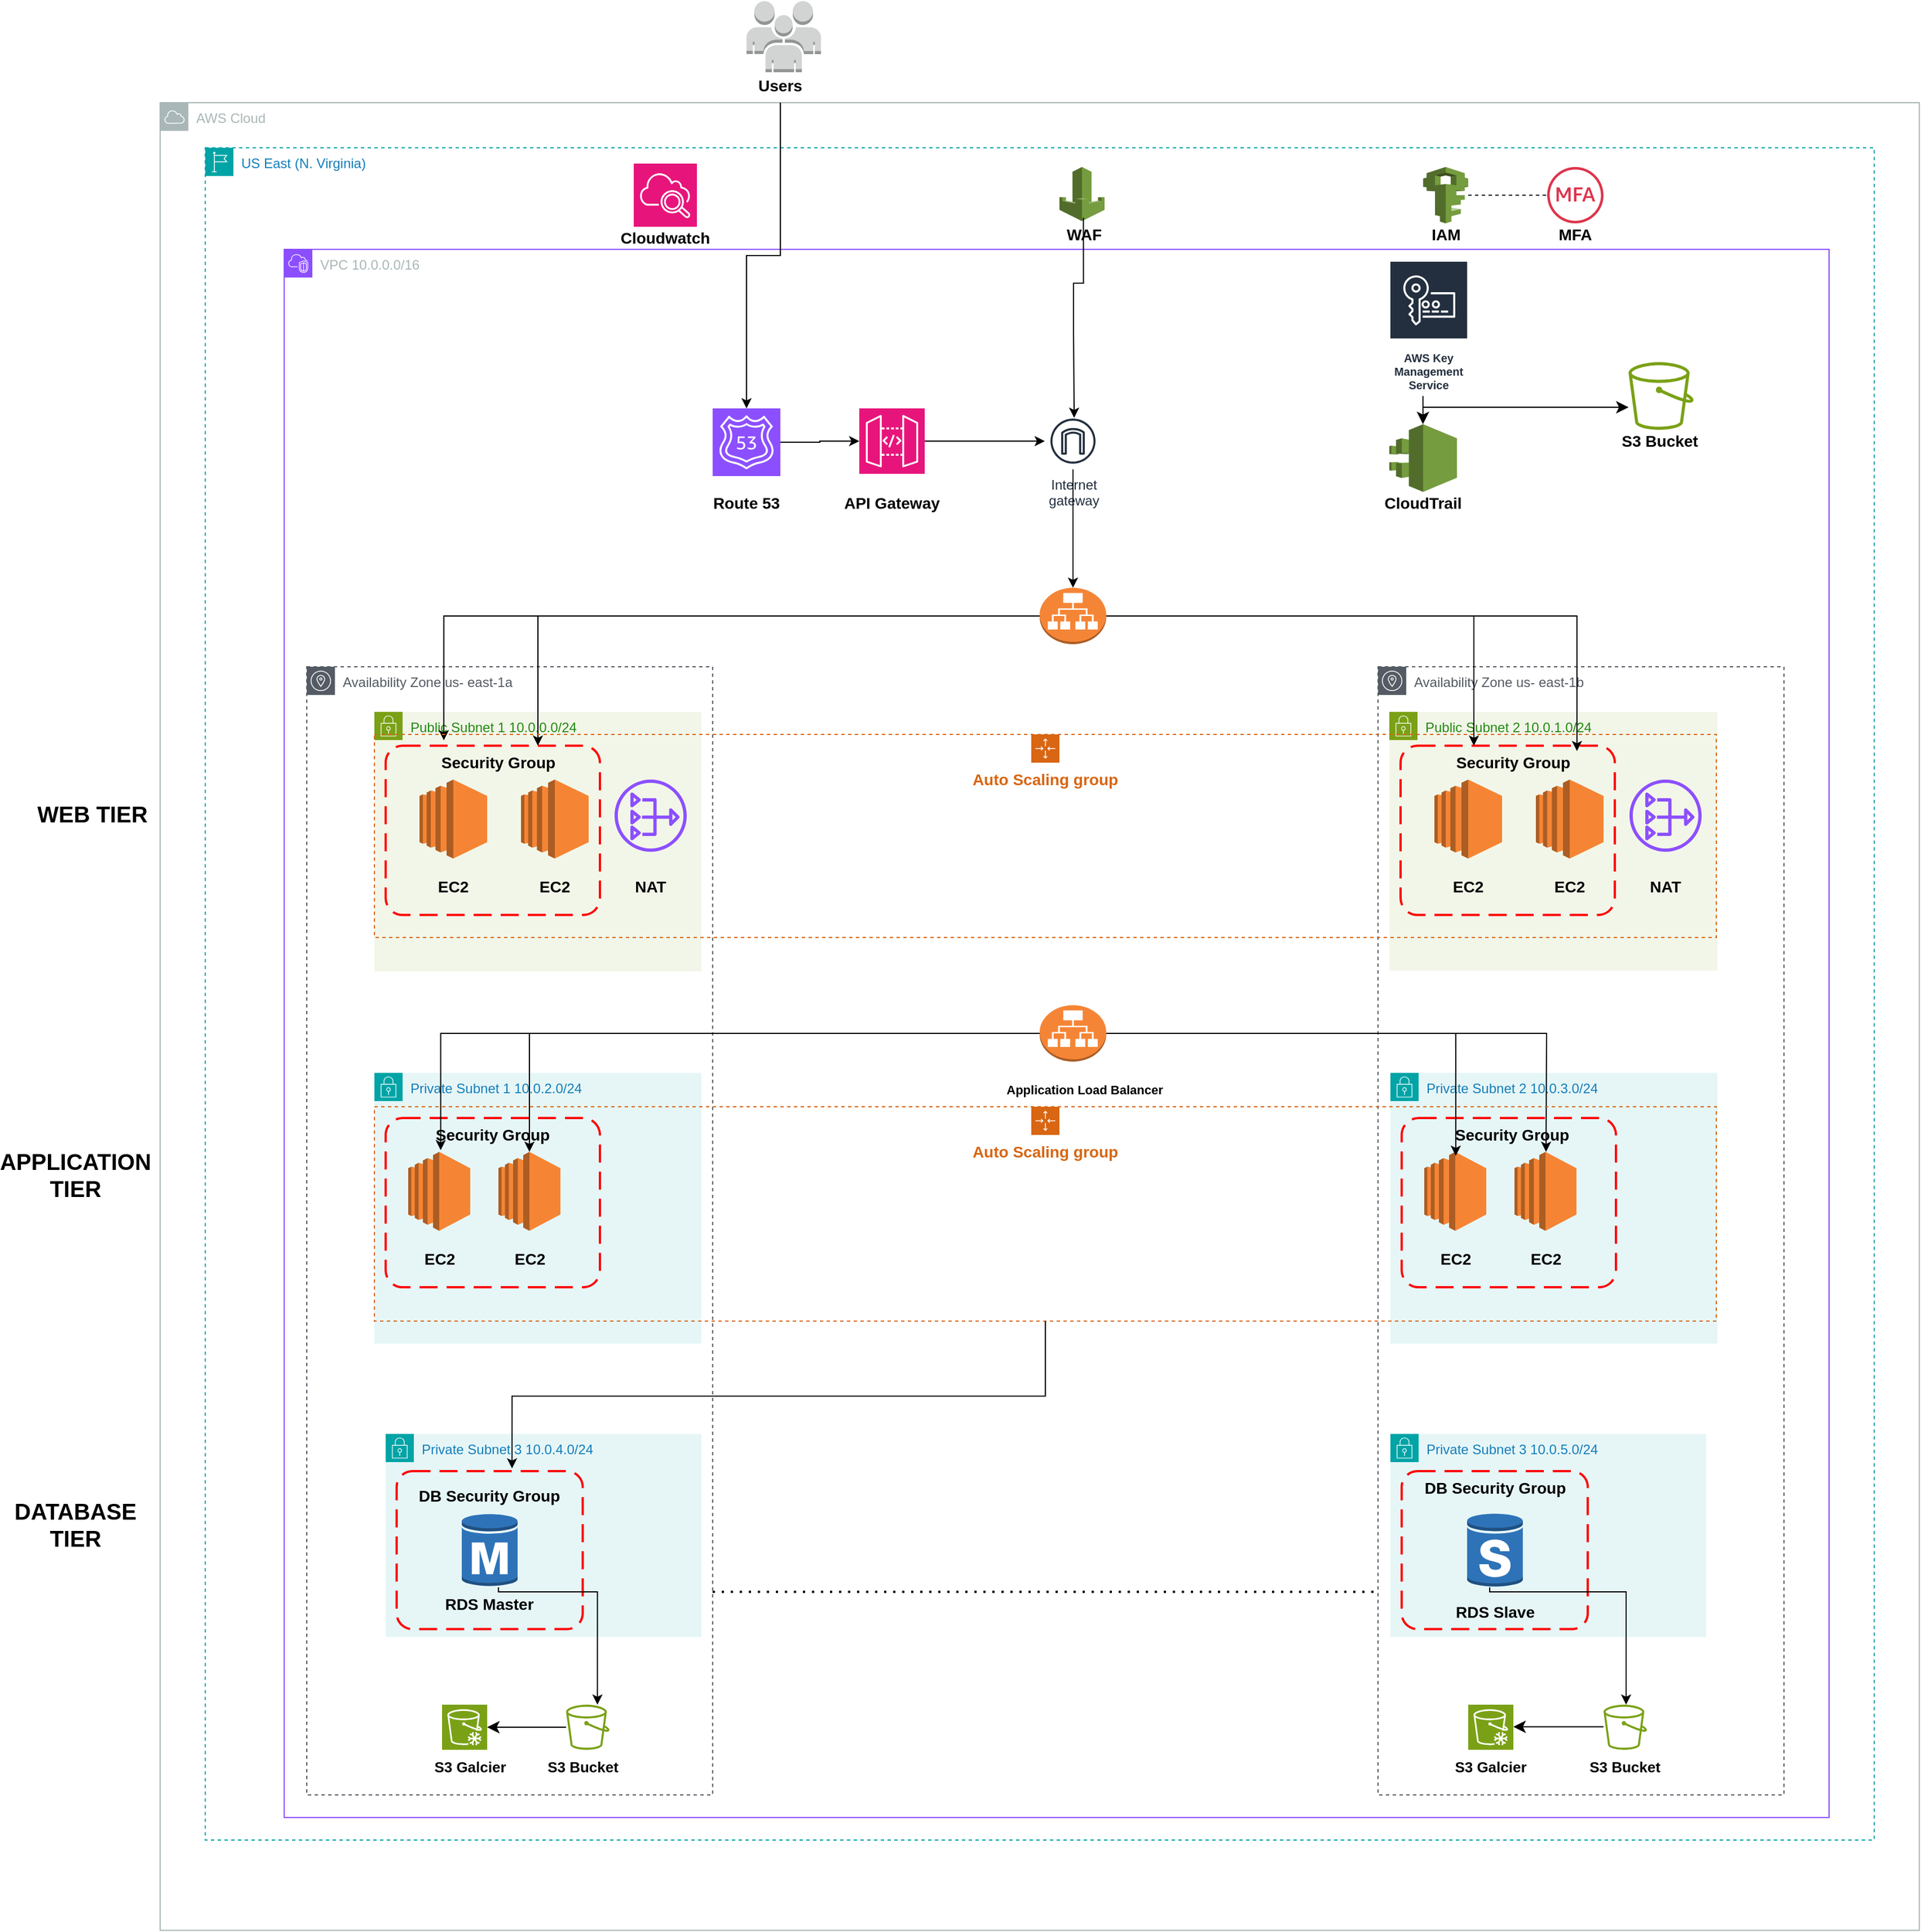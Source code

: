 <mxfile version="24.1.0" type="github">
  <diagram name="Page-1" id="HGANnnIFDv5b2bcPX-8I">
    <mxGraphModel dx="3430" dy="2406" grid="1" gridSize="10" guides="1" tooltips="1" connect="1" arrows="1" fold="1" page="1" pageScale="1" pageWidth="850" pageHeight="1100" math="0" shadow="0">
      <root>
        <mxCell id="0" />
        <mxCell id="1" parent="0" />
        <mxCell id="ieE3qM7nnkE8MddVRtgH-5" value="AWS Cloud" style="sketch=0;outlineConnect=0;gradientColor=none;html=1;whiteSpace=wrap;fontSize=12;fontStyle=0;shape=mxgraph.aws4.group;grIcon=mxgraph.aws4.group_aws_cloud;strokeColor=#AAB7B8;fillColor=none;verticalAlign=top;align=left;spacingLeft=30;fontColor=#AAB7B8;dashed=0;" parent="1" vertex="1">
          <mxGeometry x="-240" y="-500" width="1560" height="1620" as="geometry" />
        </mxCell>
        <mxCell id="ieE3qM7nnkE8MddVRtgH-6" value="US East (N. Virginia)" style="points=[[0,0],[0.25,0],[0.5,0],[0.75,0],[1,0],[1,0.25],[1,0.5],[1,0.75],[1,1],[0.75,1],[0.5,1],[0.25,1],[0,1],[0,0.75],[0,0.5],[0,0.25]];outlineConnect=0;gradientColor=none;html=1;whiteSpace=wrap;fontSize=12;fontStyle=0;container=1;pointerEvents=0;collapsible=0;recursiveResize=0;shape=mxgraph.aws4.group;grIcon=mxgraph.aws4.group_region;strokeColor=#00A4A6;fillColor=none;verticalAlign=top;align=left;spacingLeft=30;fontColor=#147EBA;dashed=1;" parent="1" vertex="1">
          <mxGeometry x="-200" y="-460" width="1480" height="1500" as="geometry" />
        </mxCell>
        <mxCell id="ieE3qM7nnkE8MddVRtgH-10" value="" style="sketch=0;outlineConnect=0;fontColor=#232F3E;gradientColor=none;fillColor=#DD344C;strokeColor=none;dashed=0;verticalLabelPosition=bottom;verticalAlign=top;align=center;html=1;fontSize=12;fontStyle=0;aspect=fixed;pointerEvents=1;shape=mxgraph.aws4.mfa_token;" parent="ieE3qM7nnkE8MddVRtgH-6" vertex="1">
          <mxGeometry x="1190" y="17" width="50" height="50" as="geometry" />
        </mxCell>
        <mxCell id="ieE3qM7nnkE8MddVRtgH-11" value="" style="outlineConnect=0;dashed=0;verticalLabelPosition=bottom;verticalAlign=top;align=center;html=1;shape=mxgraph.aws3.iam;fillColor=#759C3E;gradientColor=none;" parent="ieE3qM7nnkE8MddVRtgH-6" vertex="1">
          <mxGeometry x="1080" y="17" width="40" height="50" as="geometry" />
        </mxCell>
        <mxCell id="ieE3qM7nnkE8MddVRtgH-9" value="" style="sketch=0;points=[[0,0,0],[0.25,0,0],[0.5,0,0],[0.75,0,0],[1,0,0],[0,1,0],[0.25,1,0],[0.5,1,0],[0.75,1,0],[1,1,0],[0,0.25,0],[0,0.5,0],[0,0.75,0],[1,0.25,0],[1,0.5,0],[1,0.75,0]];points=[[0,0,0],[0.25,0,0],[0.5,0,0],[0.75,0,0],[1,0,0],[0,1,0],[0.25,1,0],[0.5,1,0],[0.75,1,0],[1,1,0],[0,0.25,0],[0,0.5,0],[0,0.75,0],[1,0.25,0],[1,0.5,0],[1,0.75,0]];outlineConnect=0;fontColor=#232F3E;fillColor=#E7157B;strokeColor=#ffffff;dashed=0;verticalLabelPosition=bottom;verticalAlign=top;align=center;html=1;fontSize=12;fontStyle=0;aspect=fixed;shape=mxgraph.aws4.resourceIcon;resIcon=mxgraph.aws4.cloudwatch_2;" parent="ieE3qM7nnkE8MddVRtgH-6" vertex="1">
          <mxGeometry x="380" y="14" width="56" height="56" as="geometry" />
        </mxCell>
        <mxCell id="ieE3qM7nnkE8MddVRtgH-13" value="" style="endArrow=none;dashed=1;html=1;rounded=0;" parent="ieE3qM7nnkE8MddVRtgH-6" source="ieE3qM7nnkE8MddVRtgH-11" target="ieE3qM7nnkE8MddVRtgH-10" edge="1">
          <mxGeometry width="50" height="50" relative="1" as="geometry">
            <mxPoint x="650" y="101" as="sourcePoint" />
            <mxPoint x="700" y="51" as="targetPoint" />
          </mxGeometry>
        </mxCell>
        <mxCell id="ieE3qM7nnkE8MddVRtgH-30" value="&lt;b&gt;&lt;font style=&quot;font-size: 14px;&quot;&gt;IAM&lt;/font&gt;&lt;/b&gt;" style="text;html=1;align=center;verticalAlign=middle;whiteSpace=wrap;rounded=0;" parent="ieE3qM7nnkE8MddVRtgH-6" vertex="1">
          <mxGeometry x="1082.5" y="67" width="35" height="20" as="geometry" />
        </mxCell>
        <mxCell id="ieE3qM7nnkE8MddVRtgH-31" value="&lt;b&gt;&lt;font style=&quot;font-size: 14px;&quot;&gt;MFA&lt;/font&gt;&lt;/b&gt;" style="text;html=1;align=center;verticalAlign=middle;whiteSpace=wrap;rounded=0;" parent="ieE3qM7nnkE8MddVRtgH-6" vertex="1">
          <mxGeometry x="1195" y="67" width="40" height="20" as="geometry" />
        </mxCell>
        <mxCell id="SlHLg6fkgBZu3yXusiMu-1" value="&lt;b&gt;&lt;font style=&quot;font-size: 14px;&quot;&gt;WAF&lt;/font&gt;&lt;/b&gt;" style="text;html=1;align=center;verticalAlign=middle;whiteSpace=wrap;rounded=0;" parent="ieE3qM7nnkE8MddVRtgH-6" vertex="1">
          <mxGeometry x="757.5" y="62" width="42.5" height="30" as="geometry" />
        </mxCell>
        <mxCell id="ieE3qM7nnkE8MddVRtgH-15" value="" style="outlineConnect=0;dashed=0;verticalLabelPosition=bottom;verticalAlign=top;align=center;html=1;shape=mxgraph.aws3.waf;fillColor=#759C3E;gradientColor=none;" parent="ieE3qM7nnkE8MddVRtgH-6" vertex="1">
          <mxGeometry x="757.5" y="17" width="40" height="48" as="geometry" />
        </mxCell>
        <mxCell id="ieE3qM7nnkE8MddVRtgH-135" value="&lt;b&gt;&lt;font style=&quot;font-size: 14px;&quot;&gt;Cloudwatch&lt;/font&gt;&lt;/b&gt;" style="text;html=1;align=center;verticalAlign=middle;whiteSpace=wrap;rounded=0;" parent="ieE3qM7nnkE8MddVRtgH-6" vertex="1">
          <mxGeometry x="358" y="65" width="100" height="30" as="geometry" />
        </mxCell>
        <mxCell id="ieE3qM7nnkE8MddVRtgH-7" value="VPC 10.0.0.0/16" style="points=[[0,0],[0.25,0],[0.5,0],[0.75,0],[1,0],[1,0.25],[1,0.5],[1,0.75],[1,1],[0.75,1],[0.5,1],[0.25,1],[0,1],[0,0.75],[0,0.5],[0,0.25]];outlineConnect=0;gradientColor=none;html=1;whiteSpace=wrap;fontSize=12;fontStyle=0;container=1;pointerEvents=0;collapsible=0;recursiveResize=0;shape=mxgraph.aws4.group;grIcon=mxgraph.aws4.group_vpc2;strokeColor=#8C4FFF;fillColor=none;verticalAlign=top;align=left;spacingLeft=30;fontColor=#AAB7B8;dashed=0;" parent="1" vertex="1">
          <mxGeometry x="-130" y="-370" width="1370" height="1390" as="geometry" />
        </mxCell>
        <mxCell id="ieE3qM7nnkE8MddVRtgH-14" value="" style="sketch=0;points=[[0,0,0],[0.25,0,0],[0.5,0,0],[0.75,0,0],[1,0,0],[0,1,0],[0.25,1,0],[0.5,1,0],[0.75,1,0],[1,1,0],[0,0.25,0],[0,0.5,0],[0,0.75,0],[1,0.25,0],[1,0.5,0],[1,0.75,0]];outlineConnect=0;fontColor=#232F3E;fillColor=#8C4FFF;strokeColor=#ffffff;dashed=0;verticalLabelPosition=bottom;verticalAlign=top;align=center;html=1;fontSize=12;fontStyle=0;aspect=fixed;shape=mxgraph.aws4.resourceIcon;resIcon=mxgraph.aws4.route_53;" parent="ieE3qM7nnkE8MddVRtgH-7" vertex="1">
          <mxGeometry x="380" y="141" width="60" height="60" as="geometry" />
        </mxCell>
        <mxCell id="SlHLg6fkgBZu3yXusiMu-15" style="edgeStyle=orthogonalEdgeStyle;rounded=0;orthogonalLoop=1;jettySize=auto;html=1;exitX=1;exitY=0.5;exitDx=0;exitDy=0;exitPerimeter=0;" parent="ieE3qM7nnkE8MddVRtgH-7" source="ieE3qM7nnkE8MddVRtgH-16" target="ieE3qM7nnkE8MddVRtgH-17" edge="1">
          <mxGeometry relative="1" as="geometry" />
        </mxCell>
        <mxCell id="ieE3qM7nnkE8MddVRtgH-16" value="" style="sketch=0;points=[[0,0,0],[0.25,0,0],[0.5,0,0],[0.75,0,0],[1,0,0],[0,1,0],[0.25,1,0],[0.5,1,0],[0.75,1,0],[1,1,0],[0,0.25,0],[0,0.5,0],[0,0.75,0],[1,0.25,0],[1,0.5,0],[1,0.75,0]];outlineConnect=0;fontColor=#232F3E;fillColor=#E7157B;strokeColor=#ffffff;dashed=0;verticalLabelPosition=bottom;verticalAlign=top;align=center;html=1;fontSize=12;fontStyle=0;aspect=fixed;shape=mxgraph.aws4.resourceIcon;resIcon=mxgraph.aws4.api_gateway;" parent="ieE3qM7nnkE8MddVRtgH-7" vertex="1">
          <mxGeometry x="510" y="141" width="58" height="58" as="geometry" />
        </mxCell>
        <mxCell id="ieE3qM7nnkE8MddVRtgH-19" value="" style="outlineConnect=0;dashed=0;verticalLabelPosition=bottom;verticalAlign=top;align=center;html=1;shape=mxgraph.aws3.cloudtrail;fillColor=#759C3E;gradientColor=none;" parent="ieE3qM7nnkE8MddVRtgH-7" vertex="1">
          <mxGeometry x="980" y="155" width="60" height="60" as="geometry" />
        </mxCell>
        <mxCell id="ieE3qM7nnkE8MddVRtgH-38" value="&lt;b&gt;&lt;font style=&quot;font-size: 14px;&quot;&gt;CloudTrail&lt;/font&gt;&lt;/b&gt;" style="text;html=1;align=center;verticalAlign=middle;whiteSpace=wrap;rounded=0;" parent="ieE3qM7nnkE8MddVRtgH-7" vertex="1">
          <mxGeometry x="975" y="215" width="70" height="20" as="geometry" />
        </mxCell>
        <mxCell id="ieE3qM7nnkE8MddVRtgH-39" value="&lt;b&gt;&lt;font style=&quot;font-size: 14px;&quot;&gt;S3 Bucket&lt;/font&gt;&lt;/b&gt;" style="text;html=1;align=center;verticalAlign=middle;whiteSpace=wrap;rounded=0;" parent="ieE3qM7nnkE8MddVRtgH-7" vertex="1">
          <mxGeometry x="1170" y="155" width="100" height="30" as="geometry" />
        </mxCell>
        <mxCell id="ieE3qM7nnkE8MddVRtgH-41" value="" style="outlineConnect=0;dashed=0;verticalLabelPosition=bottom;verticalAlign=top;align=center;html=1;shape=mxgraph.aws3.application_load_balancer;fillColor=#F58536;gradientColor=none;" parent="ieE3qM7nnkE8MddVRtgH-7" vertex="1">
          <mxGeometry x="670" y="670" width="59" height="50" as="geometry" />
        </mxCell>
        <mxCell id="ieE3qM7nnkE8MddVRtgH-42" value="Availability Zone us- east-1a" style="sketch=0;outlineConnect=0;gradientColor=none;html=1;whiteSpace=wrap;fontSize=12;fontStyle=0;shape=mxgraph.aws4.group;grIcon=mxgraph.aws4.group_availability_zone;strokeColor=#545B64;fillColor=none;verticalAlign=top;align=left;spacingLeft=30;fontColor=#545B64;dashed=1;" parent="ieE3qM7nnkE8MddVRtgH-7" vertex="1">
          <mxGeometry x="20" y="370" width="360" height="1000" as="geometry" />
        </mxCell>
        <mxCell id="ieE3qM7nnkE8MddVRtgH-45" value="Public Subnet 1 10.0.0.0/24" style="points=[[0,0],[0.25,0],[0.5,0],[0.75,0],[1,0],[1,0.25],[1,0.5],[1,0.75],[1,1],[0.75,1],[0.5,1],[0.25,1],[0,1],[0,0.75],[0,0.5],[0,0.25]];outlineConnect=0;gradientColor=none;html=1;whiteSpace=wrap;fontSize=12;fontStyle=0;container=1;pointerEvents=0;collapsible=0;recursiveResize=0;shape=mxgraph.aws4.group;grIcon=mxgraph.aws4.group_security_group;grStroke=0;strokeColor=#7AA116;fillColor=#F2F6E8;verticalAlign=top;align=left;spacingLeft=30;fontColor=#248814;dashed=0;" parent="ieE3qM7nnkE8MddVRtgH-7" vertex="1">
          <mxGeometry x="80" y="410" width="290" height="230" as="geometry" />
        </mxCell>
        <mxCell id="ieE3qM7nnkE8MddVRtgH-46" value="" style="outlineConnect=0;dashed=0;verticalLabelPosition=bottom;verticalAlign=top;align=center;html=1;shape=mxgraph.aws3.ec2;fillColor=#F58534;gradientColor=none;" parent="ieE3qM7nnkE8MddVRtgH-45" vertex="1">
          <mxGeometry x="40" y="60" width="60" height="70" as="geometry" />
        </mxCell>
        <mxCell id="ieE3qM7nnkE8MddVRtgH-61" value="" style="outlineConnect=0;dashed=0;verticalLabelPosition=bottom;verticalAlign=top;align=center;html=1;shape=mxgraph.aws3.ec2;fillColor=#F58534;gradientColor=none;" parent="ieE3qM7nnkE8MddVRtgH-45" vertex="1">
          <mxGeometry x="130" y="60" width="60" height="70" as="geometry" />
        </mxCell>
        <mxCell id="ieE3qM7nnkE8MddVRtgH-63" value="" style="rounded=1;arcSize=10;dashed=1;strokeColor=#ff0000;fillColor=none;gradientColor=none;dashPattern=8 4;strokeWidth=2;" parent="ieE3qM7nnkE8MddVRtgH-45" vertex="1">
          <mxGeometry x="10" y="30" width="190" height="150" as="geometry" />
        </mxCell>
        <mxCell id="ieE3qM7nnkE8MddVRtgH-64" value="&lt;b&gt;&lt;font style=&quot;font-size: 14px;&quot;&gt;EC2&lt;/font&gt;&lt;/b&gt;" style="text;html=1;align=center;verticalAlign=middle;whiteSpace=wrap;rounded=0;" parent="ieE3qM7nnkE8MddVRtgH-45" vertex="1">
          <mxGeometry x="50" y="140" width="40" height="30" as="geometry" />
        </mxCell>
        <mxCell id="ieE3qM7nnkE8MddVRtgH-66" value="&lt;b&gt;&lt;font style=&quot;font-size: 14px;&quot;&gt;EC2&lt;/font&gt;&lt;/b&gt;" style="text;html=1;align=center;verticalAlign=middle;whiteSpace=wrap;rounded=0;" parent="ieE3qM7nnkE8MddVRtgH-45" vertex="1">
          <mxGeometry x="135" y="140" width="50" height="30" as="geometry" />
        </mxCell>
        <mxCell id="ieE3qM7nnkE8MddVRtgH-67" value="&lt;b&gt;&lt;font style=&quot;font-size: 14px;&quot;&gt;Security Group&lt;/font&gt;&lt;/b&gt;" style="text;html=1;align=center;verticalAlign=middle;whiteSpace=wrap;rounded=0;" parent="ieE3qM7nnkE8MddVRtgH-45" vertex="1">
          <mxGeometry x="40" y="30" width="140" height="30" as="geometry" />
        </mxCell>
        <mxCell id="ieE3qM7nnkE8MddVRtgH-69" value="" style="sketch=0;outlineConnect=0;fontColor=#232F3E;gradientColor=none;fillColor=#8C4FFF;strokeColor=none;dashed=0;verticalLabelPosition=bottom;verticalAlign=top;align=center;html=1;fontSize=12;fontStyle=0;aspect=fixed;pointerEvents=1;shape=mxgraph.aws4.nat_gateway;" parent="ieE3qM7nnkE8MddVRtgH-45" vertex="1">
          <mxGeometry x="213" y="60" width="64" height="64" as="geometry" />
        </mxCell>
        <mxCell id="ieE3qM7nnkE8MddVRtgH-70" value="&lt;b&gt;&lt;font style=&quot;font-size: 14px;&quot;&gt;NAT&lt;/font&gt;&lt;/b&gt;" style="text;html=1;align=center;verticalAlign=middle;whiteSpace=wrap;rounded=0;" parent="ieE3qM7nnkE8MddVRtgH-45" vertex="1">
          <mxGeometry x="220" y="140" width="50" height="30" as="geometry" />
        </mxCell>
        <mxCell id="ieE3qM7nnkE8MddVRtgH-72" value="Availability Zone us- east-1b" style="sketch=0;outlineConnect=0;gradientColor=none;html=1;whiteSpace=wrap;fontSize=12;fontStyle=0;shape=mxgraph.aws4.group;grIcon=mxgraph.aws4.group_availability_zone;strokeColor=#545B64;fillColor=none;verticalAlign=top;align=left;spacingLeft=30;fontColor=#545B64;dashed=1;" parent="ieE3qM7nnkE8MddVRtgH-7" vertex="1">
          <mxGeometry x="970" y="370" width="360" height="1000" as="geometry" />
        </mxCell>
        <mxCell id="ieE3qM7nnkE8MddVRtgH-73" value="Public Subnet 2 10.0.1.0/24" style="points=[[0,0],[0.25,0],[0.5,0],[0.75,0],[1,0],[1,0.25],[1,0.5],[1,0.75],[1,1],[0.75,1],[0.5,1],[0.25,1],[0,1],[0,0.75],[0,0.5],[0,0.25]];outlineConnect=0;gradientColor=none;html=1;whiteSpace=wrap;fontSize=12;fontStyle=0;container=1;pointerEvents=0;collapsible=0;recursiveResize=0;shape=mxgraph.aws4.group;grIcon=mxgraph.aws4.group_security_group;grStroke=0;strokeColor=#7AA116;fillColor=#F2F6E8;verticalAlign=top;align=left;spacingLeft=30;fontColor=#248814;dashed=0;" parent="ieE3qM7nnkE8MddVRtgH-7" vertex="1">
          <mxGeometry x="980" y="410" width="291" height="229.5" as="geometry" />
        </mxCell>
        <mxCell id="ieE3qM7nnkE8MddVRtgH-74" value="" style="outlineConnect=0;dashed=0;verticalLabelPosition=bottom;verticalAlign=top;align=center;html=1;shape=mxgraph.aws3.ec2;fillColor=#F58534;gradientColor=none;" parent="ieE3qM7nnkE8MddVRtgH-73" vertex="1">
          <mxGeometry x="40" y="60" width="60" height="70" as="geometry" />
        </mxCell>
        <mxCell id="ieE3qM7nnkE8MddVRtgH-75" value="" style="outlineConnect=0;dashed=0;verticalLabelPosition=bottom;verticalAlign=top;align=center;html=1;shape=mxgraph.aws3.ec2;fillColor=#F58534;gradientColor=none;" parent="ieE3qM7nnkE8MddVRtgH-73" vertex="1">
          <mxGeometry x="130" y="60" width="60" height="70" as="geometry" />
        </mxCell>
        <mxCell id="ieE3qM7nnkE8MddVRtgH-76" value="" style="rounded=1;arcSize=10;dashed=1;strokeColor=#ff0000;fillColor=none;gradientColor=none;dashPattern=8 4;strokeWidth=2;" parent="ieE3qM7nnkE8MddVRtgH-73" vertex="1">
          <mxGeometry x="10" y="30" width="190" height="150" as="geometry" />
        </mxCell>
        <mxCell id="ieE3qM7nnkE8MddVRtgH-77" value="&lt;b&gt;&lt;font style=&quot;font-size: 14px;&quot;&gt;EC2&lt;/font&gt;&lt;/b&gt;" style="text;html=1;align=center;verticalAlign=middle;whiteSpace=wrap;rounded=0;" parent="ieE3qM7nnkE8MddVRtgH-73" vertex="1">
          <mxGeometry x="50" y="140" width="40" height="30" as="geometry" />
        </mxCell>
        <mxCell id="ieE3qM7nnkE8MddVRtgH-78" value="&lt;b&gt;&lt;font style=&quot;font-size: 14px;&quot;&gt;EC2&lt;/font&gt;&lt;/b&gt;" style="text;html=1;align=center;verticalAlign=middle;whiteSpace=wrap;rounded=0;" parent="ieE3qM7nnkE8MddVRtgH-73" vertex="1">
          <mxGeometry x="135" y="140" width="50" height="30" as="geometry" />
        </mxCell>
        <mxCell id="ieE3qM7nnkE8MddVRtgH-80" value="" style="sketch=0;outlineConnect=0;fontColor=#232F3E;gradientColor=none;fillColor=#8C4FFF;strokeColor=none;dashed=0;verticalLabelPosition=bottom;verticalAlign=top;align=center;html=1;fontSize=12;fontStyle=0;aspect=fixed;pointerEvents=1;shape=mxgraph.aws4.nat_gateway;" parent="ieE3qM7nnkE8MddVRtgH-73" vertex="1">
          <mxGeometry x="213" y="60" width="64" height="64" as="geometry" />
        </mxCell>
        <mxCell id="ieE3qM7nnkE8MddVRtgH-81" value="&lt;b&gt;&lt;font style=&quot;font-size: 14px;&quot;&gt;NAT&lt;/font&gt;&lt;/b&gt;" style="text;html=1;align=center;verticalAlign=middle;whiteSpace=wrap;rounded=0;" parent="ieE3qM7nnkE8MddVRtgH-73" vertex="1">
          <mxGeometry x="220" y="140" width="50" height="30" as="geometry" />
        </mxCell>
        <mxCell id="ieE3qM7nnkE8MddVRtgH-86" value="Private Subnet 1 10.0.2.0/24" style="points=[[0,0],[0.25,0],[0.5,0],[0.75,0],[1,0],[1,0.25],[1,0.5],[1,0.75],[1,1],[0.75,1],[0.5,1],[0.25,1],[0,1],[0,0.75],[0,0.5],[0,0.25]];outlineConnect=0;gradientColor=none;html=1;whiteSpace=wrap;fontSize=12;fontStyle=0;container=1;pointerEvents=0;collapsible=0;recursiveResize=0;shape=mxgraph.aws4.group;grIcon=mxgraph.aws4.group_security_group;grStroke=0;strokeColor=#00A4A6;fillColor=#E6F6F7;verticalAlign=top;align=left;spacingLeft=30;fontColor=#147EBA;dashed=0;" parent="ieE3qM7nnkE8MddVRtgH-7" vertex="1">
          <mxGeometry x="80" y="730" width="290" height="240" as="geometry" />
        </mxCell>
        <mxCell id="ieE3qM7nnkE8MddVRtgH-88" value="" style="rounded=1;arcSize=10;dashed=1;strokeColor=#ff0000;fillColor=none;gradientColor=none;dashPattern=8 4;strokeWidth=2;" parent="ieE3qM7nnkE8MddVRtgH-86" vertex="1">
          <mxGeometry x="10" y="40" width="190" height="150" as="geometry" />
        </mxCell>
        <mxCell id="ieE3qM7nnkE8MddVRtgH-89" value="" style="outlineConnect=0;dashed=0;verticalLabelPosition=bottom;verticalAlign=top;align=center;html=1;shape=mxgraph.aws3.ec2;fillColor=#F58534;gradientColor=none;" parent="ieE3qM7nnkE8MddVRtgH-86" vertex="1">
          <mxGeometry x="30" y="70" width="55" height="70" as="geometry" />
        </mxCell>
        <mxCell id="ieE3qM7nnkE8MddVRtgH-90" value="" style="outlineConnect=0;dashed=0;verticalLabelPosition=bottom;verticalAlign=top;align=center;html=1;shape=mxgraph.aws3.ec2;fillColor=#F58534;gradientColor=none;" parent="ieE3qM7nnkE8MddVRtgH-86" vertex="1">
          <mxGeometry x="110" y="70" width="55" height="70" as="geometry" />
        </mxCell>
        <mxCell id="ieE3qM7nnkE8MddVRtgH-91" value="&lt;b&gt;&lt;font style=&quot;font-size: 14px;&quot;&gt;EC2&lt;/font&gt;&lt;/b&gt;" style="text;html=1;align=center;verticalAlign=middle;whiteSpace=wrap;rounded=0;" parent="ieE3qM7nnkE8MddVRtgH-86" vertex="1">
          <mxGeometry x="37.5" y="150" width="40" height="30" as="geometry" />
        </mxCell>
        <mxCell id="ieE3qM7nnkE8MddVRtgH-92" value="&lt;b&gt;&lt;font style=&quot;font-size: 14px;&quot;&gt;EC2&lt;/font&gt;&lt;/b&gt;" style="text;html=1;align=center;verticalAlign=middle;whiteSpace=wrap;rounded=0;" parent="ieE3qM7nnkE8MddVRtgH-86" vertex="1">
          <mxGeometry x="117.5" y="150" width="40" height="30" as="geometry" />
        </mxCell>
        <mxCell id="ieE3qM7nnkE8MddVRtgH-93" value="Private Subnet 2 10.0.3.0/24" style="points=[[0,0],[0.25,0],[0.5,0],[0.75,0],[1,0],[1,0.25],[1,0.5],[1,0.75],[1,1],[0.75,1],[0.5,1],[0.25,1],[0,1],[0,0.75],[0,0.5],[0,0.25]];outlineConnect=0;gradientColor=none;html=1;whiteSpace=wrap;fontSize=12;fontStyle=0;container=1;pointerEvents=0;collapsible=0;recursiveResize=0;shape=mxgraph.aws4.group;grIcon=mxgraph.aws4.group_security_group;grStroke=0;strokeColor=#00A4A6;fillColor=#E6F6F7;verticalAlign=top;align=left;spacingLeft=30;fontColor=#147EBA;dashed=0;" parent="ieE3qM7nnkE8MddVRtgH-7" vertex="1">
          <mxGeometry x="981" y="730" width="290" height="240" as="geometry" />
        </mxCell>
        <mxCell id="ieE3qM7nnkE8MddVRtgH-94" value="" style="rounded=1;arcSize=10;dashed=1;strokeColor=#ff0000;fillColor=none;gradientColor=none;dashPattern=8 4;strokeWidth=2;" parent="ieE3qM7nnkE8MddVRtgH-93" vertex="1">
          <mxGeometry x="10" y="40" width="190" height="150" as="geometry" />
        </mxCell>
        <mxCell id="ieE3qM7nnkE8MddVRtgH-95" value="" style="outlineConnect=0;dashed=0;verticalLabelPosition=bottom;verticalAlign=top;align=center;html=1;shape=mxgraph.aws3.ec2;fillColor=#F58534;gradientColor=none;" parent="ieE3qM7nnkE8MddVRtgH-93" vertex="1">
          <mxGeometry x="30" y="70" width="55" height="70" as="geometry" />
        </mxCell>
        <mxCell id="ieE3qM7nnkE8MddVRtgH-96" value="" style="outlineConnect=0;dashed=0;verticalLabelPosition=bottom;verticalAlign=top;align=center;html=1;shape=mxgraph.aws3.ec2;fillColor=#F58534;gradientColor=none;" parent="ieE3qM7nnkE8MddVRtgH-93" vertex="1">
          <mxGeometry x="110" y="70" width="55" height="70" as="geometry" />
        </mxCell>
        <mxCell id="ieE3qM7nnkE8MddVRtgH-97" value="&lt;b&gt;&lt;font style=&quot;font-size: 14px;&quot;&gt;EC2&lt;/font&gt;&lt;/b&gt;" style="text;html=1;align=center;verticalAlign=middle;whiteSpace=wrap;rounded=0;" parent="ieE3qM7nnkE8MddVRtgH-93" vertex="1">
          <mxGeometry x="37.5" y="150" width="40" height="30" as="geometry" />
        </mxCell>
        <mxCell id="ieE3qM7nnkE8MddVRtgH-98" value="&lt;b&gt;&lt;font style=&quot;font-size: 14px;&quot;&gt;EC2&lt;/font&gt;&lt;/b&gt;" style="text;html=1;align=center;verticalAlign=middle;whiteSpace=wrap;rounded=0;" parent="ieE3qM7nnkE8MddVRtgH-93" vertex="1">
          <mxGeometry x="117.5" y="150" width="40" height="30" as="geometry" />
        </mxCell>
        <mxCell id="ieE3qM7nnkE8MddVRtgH-107" value="&lt;b&gt;&lt;font style=&quot;font-size: 14px;&quot;&gt;Security Group&lt;/font&gt;&lt;/b&gt;" style="text;html=1;align=center;verticalAlign=middle;whiteSpace=wrap;rounded=0;" parent="ieE3qM7nnkE8MddVRtgH-93" vertex="1">
          <mxGeometry x="37.5" y="40" width="140" height="30" as="geometry" />
        </mxCell>
        <mxCell id="ieE3qM7nnkE8MddVRtgH-100" value="Private Subnet 3 10.0.4.0/24" style="points=[[0,0],[0.25,0],[0.5,0],[0.75,0],[1,0],[1,0.25],[1,0.5],[1,0.75],[1,1],[0.75,1],[0.5,1],[0.25,1],[0,1],[0,0.75],[0,0.5],[0,0.25]];outlineConnect=0;gradientColor=none;html=1;whiteSpace=wrap;fontSize=12;fontStyle=0;container=1;pointerEvents=0;collapsible=0;recursiveResize=0;shape=mxgraph.aws4.group;grIcon=mxgraph.aws4.group_security_group;grStroke=0;strokeColor=#00A4A6;fillColor=#E6F6F7;verticalAlign=top;align=left;spacingLeft=30;fontColor=#147EBA;dashed=0;" parent="ieE3qM7nnkE8MddVRtgH-7" vertex="1">
          <mxGeometry x="90" y="1050" width="280" height="180" as="geometry" />
        </mxCell>
        <mxCell id="ieE3qM7nnkE8MddVRtgH-104" value="" style="outlineConnect=0;dashed=0;verticalLabelPosition=bottom;verticalAlign=top;align=center;html=1;shape=mxgraph.aws3.rds_db_instance;fillColor=#2E73B8;gradientColor=none;" parent="ieE3qM7nnkE8MddVRtgH-100" vertex="1">
          <mxGeometry x="67.5" y="70" width="49.5" height="66" as="geometry" />
        </mxCell>
        <mxCell id="ieE3qM7nnkE8MddVRtgH-108" value="" style="rounded=1;arcSize=10;dashed=1;strokeColor=#ff0000;fillColor=none;gradientColor=none;dashPattern=8 4;strokeWidth=2;" parent="ieE3qM7nnkE8MddVRtgH-100" vertex="1">
          <mxGeometry x="9.75" y="33" width="165" height="140" as="geometry" />
        </mxCell>
        <mxCell id="ieE3qM7nnkE8MddVRtgH-111" value="&lt;b&gt;&lt;font style=&quot;font-size: 14px;&quot;&gt;DB Security Group&lt;/font&gt;&lt;/b&gt;" style="text;html=1;align=center;verticalAlign=middle;whiteSpace=wrap;rounded=0;" parent="ieE3qM7nnkE8MddVRtgH-100" vertex="1">
          <mxGeometry x="22.25" y="40" width="140" height="30" as="geometry" />
        </mxCell>
        <mxCell id="ieE3qM7nnkE8MddVRtgH-113" value="&lt;b&gt;&lt;font style=&quot;font-size: 14px;&quot;&gt;RDS Master&lt;/font&gt;&lt;/b&gt;" style="text;html=1;align=center;verticalAlign=middle;whiteSpace=wrap;rounded=0;" parent="ieE3qM7nnkE8MddVRtgH-100" vertex="1">
          <mxGeometry x="37.25" y="136" width="110" height="30" as="geometry" />
        </mxCell>
        <mxCell id="ieE3qM7nnkE8MddVRtgH-180" style="edgeStyle=orthogonalEdgeStyle;rounded=0;orthogonalLoop=1;jettySize=auto;html=1;exitX=0.5;exitY=0;exitDx=0;exitDy=0;" parent="ieE3qM7nnkE8MddVRtgH-100" edge="1">
          <mxGeometry relative="1" as="geometry">
            <mxPoint x="100.04" y="136" as="sourcePoint" />
            <mxPoint x="187.79" y="240" as="targetPoint" />
            <Array as="points">
              <mxPoint x="99.79" y="140" />
              <mxPoint x="187.79" y="140" />
            </Array>
          </mxGeometry>
        </mxCell>
        <mxCell id="ieE3qM7nnkE8MddVRtgH-101" value="Private Subnet 3 10.0.5.0/24" style="points=[[0,0],[0.25,0],[0.5,0],[0.75,0],[1,0],[1,0.25],[1,0.5],[1,0.75],[1,1],[0.75,1],[0.5,1],[0.25,1],[0,1],[0,0.75],[0,0.5],[0,0.25]];outlineConnect=0;gradientColor=none;html=1;whiteSpace=wrap;fontSize=12;fontStyle=0;container=1;pointerEvents=0;collapsible=0;recursiveResize=0;shape=mxgraph.aws4.group;grIcon=mxgraph.aws4.group_security_group;grStroke=0;strokeColor=#00A4A6;fillColor=#E6F6F7;verticalAlign=top;align=left;spacingLeft=30;fontColor=#147EBA;dashed=0;" parent="ieE3qM7nnkE8MddVRtgH-7" vertex="1">
          <mxGeometry x="981" y="1050" width="280" height="180" as="geometry" />
        </mxCell>
        <mxCell id="ieE3qM7nnkE8MddVRtgH-105" value="" style="outlineConnect=0;dashed=0;verticalLabelPosition=bottom;verticalAlign=top;align=center;html=1;shape=mxgraph.aws3.rds_db_instance_standby_multi_az;fillColor=#2E73B8;gradientColor=none;" parent="ieE3qM7nnkE8MddVRtgH-101" vertex="1">
          <mxGeometry x="68" y="70" width="49.5" height="66" as="geometry" />
        </mxCell>
        <mxCell id="ieE3qM7nnkE8MddVRtgH-109" value="" style="rounded=1;arcSize=10;dashed=1;strokeColor=#ff0000;fillColor=none;gradientColor=none;dashPattern=8 4;strokeWidth=2;" parent="ieE3qM7nnkE8MddVRtgH-101" vertex="1">
          <mxGeometry x="10" y="33" width="165" height="140" as="geometry" />
        </mxCell>
        <mxCell id="ieE3qM7nnkE8MddVRtgH-112" value="&lt;b&gt;&lt;font style=&quot;font-size: 14px;&quot;&gt;DB Security Group&lt;/font&gt;&lt;/b&gt;" style="text;html=1;align=center;verticalAlign=middle;whiteSpace=wrap;rounded=0;" parent="ieE3qM7nnkE8MddVRtgH-101" vertex="1">
          <mxGeometry x="22.5" y="33" width="140" height="30" as="geometry" />
        </mxCell>
        <mxCell id="ieE3qM7nnkE8MddVRtgH-116" value="&lt;b&gt;&lt;font style=&quot;font-size: 14px;&quot;&gt;RDS Slave&lt;/font&gt;&lt;/b&gt;" style="text;html=1;align=center;verticalAlign=middle;whiteSpace=wrap;rounded=0;" parent="ieE3qM7nnkE8MddVRtgH-101" vertex="1">
          <mxGeometry x="37.5" y="143" width="110" height="30" as="geometry" />
        </mxCell>
        <mxCell id="ieE3qM7nnkE8MddVRtgH-184" style="edgeStyle=orthogonalEdgeStyle;rounded=0;orthogonalLoop=1;jettySize=auto;html=1;exitX=0.5;exitY=0;exitDx=0;exitDy=0;" parent="ieE3qM7nnkE8MddVRtgH-101" target="ieE3qM7nnkE8MddVRtgH-120" edge="1">
          <mxGeometry relative="1" as="geometry">
            <mxPoint x="88" y="136" as="sourcePoint" />
            <mxPoint x="175" y="240" as="targetPoint" />
            <Array as="points">
              <mxPoint x="88" y="140" />
              <mxPoint x="209" y="140" />
            </Array>
          </mxGeometry>
        </mxCell>
        <mxCell id="ieE3qM7nnkE8MddVRtgH-117" value="" style="sketch=0;points=[[0,0,0],[0.25,0,0],[0.5,0,0],[0.75,0,0],[1,0,0],[0,1,0],[0.25,1,0],[0.5,1,0],[0.75,1,0],[1,1,0],[0,0.25,0],[0,0.5,0],[0,0.75,0],[1,0.25,0],[1,0.5,0],[1,0.75,0]];outlineConnect=0;fontColor=#232F3E;fillColor=#7AA116;strokeColor=#ffffff;dashed=0;verticalLabelPosition=bottom;verticalAlign=top;align=center;html=1;fontSize=12;fontStyle=0;aspect=fixed;shape=mxgraph.aws4.resourceIcon;resIcon=mxgraph.aws4.glacier;" parent="ieE3qM7nnkE8MddVRtgH-7" vertex="1">
          <mxGeometry x="1050" y="1290" width="40" height="40" as="geometry" />
        </mxCell>
        <mxCell id="ieE3qM7nnkE8MddVRtgH-118" value="" style="sketch=0;outlineConnect=0;fontColor=#232F3E;gradientColor=none;fillColor=#7AA116;strokeColor=none;dashed=0;verticalLabelPosition=bottom;verticalAlign=top;align=center;html=1;fontSize=12;fontStyle=0;aspect=fixed;pointerEvents=1;shape=mxgraph.aws4.bucket;" parent="ieE3qM7nnkE8MddVRtgH-7" vertex="1">
          <mxGeometry x="250" y="1290" width="38.46" height="40" as="geometry" />
        </mxCell>
        <mxCell id="ieE3qM7nnkE8MddVRtgH-120" value="" style="sketch=0;outlineConnect=0;fontColor=#232F3E;gradientColor=none;fillColor=#7AA116;strokeColor=none;dashed=0;verticalLabelPosition=bottom;verticalAlign=top;align=center;html=1;fontSize=12;fontStyle=0;aspect=fixed;pointerEvents=1;shape=mxgraph.aws4.bucket;" parent="ieE3qM7nnkE8MddVRtgH-7" vertex="1">
          <mxGeometry x="1170" y="1290" width="38.46" height="40" as="geometry" />
        </mxCell>
        <mxCell id="ieE3qM7nnkE8MddVRtgH-119" value="" style="sketch=0;points=[[0,0,0],[0.25,0,0],[0.5,0,0],[0.75,0,0],[1,0,0],[0,1,0],[0.25,1,0],[0.5,1,0],[0.75,1,0],[1,1,0],[0,0.25,0],[0,0.5,0],[0,0.75,0],[1,0.25,0],[1,0.5,0],[1,0.75,0]];outlineConnect=0;fontColor=#232F3E;fillColor=#7AA116;strokeColor=#ffffff;dashed=0;verticalLabelPosition=bottom;verticalAlign=top;align=center;html=1;fontSize=12;fontStyle=0;aspect=fixed;shape=mxgraph.aws4.resourceIcon;resIcon=mxgraph.aws4.glacier;" parent="ieE3qM7nnkE8MddVRtgH-7" vertex="1">
          <mxGeometry x="140" y="1290" width="40" height="40" as="geometry" />
        </mxCell>
        <mxCell id="ieE3qM7nnkE8MddVRtgH-123" value="&lt;span&gt;&lt;font style=&quot;font-size: 13px;&quot;&gt;S3 Galcier&lt;/font&gt;&lt;/span&gt;" style="text;html=1;align=center;verticalAlign=middle;whiteSpace=wrap;rounded=0;fontStyle=1" parent="ieE3qM7nnkE8MddVRtgH-7" vertex="1">
          <mxGeometry x="130" y="1330" width="70" height="30" as="geometry" />
        </mxCell>
        <mxCell id="ieE3qM7nnkE8MddVRtgH-126" value="&lt;b&gt;&lt;font style=&quot;font-size: 13px;&quot;&gt;S3 Bucket&lt;/font&gt;&lt;/b&gt;" style="text;html=1;align=center;verticalAlign=middle;whiteSpace=wrap;rounded=0;" parent="ieE3qM7nnkE8MddVRtgH-7" vertex="1">
          <mxGeometry x="230" y="1330" width="70" height="30" as="geometry" />
        </mxCell>
        <mxCell id="ieE3qM7nnkE8MddVRtgH-128" value="&lt;b&gt;&lt;font style=&quot;font-size: 13px;&quot;&gt;S3 Bucket&lt;/font&gt;&lt;/b&gt;" style="text;html=1;align=center;verticalAlign=middle;whiteSpace=wrap;rounded=0;" parent="ieE3qM7nnkE8MddVRtgH-7" vertex="1">
          <mxGeometry x="1154.23" y="1330" width="70" height="30" as="geometry" />
        </mxCell>
        <mxCell id="ieE3qM7nnkE8MddVRtgH-130" value="&lt;b&gt;&lt;font style=&quot;font-size: 13px;&quot;&gt;S3 Galcier&lt;/font&gt;&lt;/b&gt;" style="text;html=1;align=center;verticalAlign=middle;whiteSpace=wrap;rounded=0;" parent="ieE3qM7nnkE8MddVRtgH-7" vertex="1">
          <mxGeometry x="1035" y="1330" width="70" height="30" as="geometry" />
        </mxCell>
        <mxCell id="ieE3qM7nnkE8MddVRtgH-137" value="&lt;b&gt;&lt;font style=&quot;font-size: 14px;&quot;&gt;Route 53&lt;/font&gt;&lt;/b&gt;" style="text;html=1;align=center;verticalAlign=middle;whiteSpace=wrap;rounded=0;" parent="ieE3qM7nnkE8MddVRtgH-7" vertex="1">
          <mxGeometry x="360" y="210" width="100" height="30" as="geometry" />
        </mxCell>
        <mxCell id="ieE3qM7nnkE8MddVRtgH-20" value="" style="sketch=0;outlineConnect=0;fontColor=#232F3E;gradientColor=none;fillColor=#7AA116;strokeColor=none;dashed=0;verticalLabelPosition=bottom;verticalAlign=top;align=center;html=1;fontSize=12;fontStyle=0;aspect=fixed;pointerEvents=1;shape=mxgraph.aws4.bucket;" parent="ieE3qM7nnkE8MddVRtgH-7" vertex="1">
          <mxGeometry x="1192.16" y="100" width="57.69" height="60" as="geometry" />
        </mxCell>
        <mxCell id="ieE3qM7nnkE8MddVRtgH-164" style="edgeStyle=orthogonalEdgeStyle;rounded=0;orthogonalLoop=1;jettySize=auto;html=1;exitX=1;exitY=0.5;exitDx=0;exitDy=0;exitPerimeter=0;entryX=0.146;entryY=1.116;entryDx=0;entryDy=0;entryPerimeter=0;" parent="ieE3qM7nnkE8MddVRtgH-7" source="ieE3qM7nnkE8MddVRtgH-41" target="ieE3qM7nnkE8MddVRtgH-107" edge="1">
          <mxGeometry relative="1" as="geometry" />
        </mxCell>
        <mxCell id="ieE3qM7nnkE8MddVRtgH-165" style="edgeStyle=orthogonalEdgeStyle;rounded=0;orthogonalLoop=1;jettySize=auto;html=1;exitX=1;exitY=0.5;exitDx=0;exitDy=0;exitPerimeter=0;" parent="ieE3qM7nnkE8MddVRtgH-7" source="ieE3qM7nnkE8MddVRtgH-41" edge="1">
          <mxGeometry relative="1" as="geometry">
            <mxPoint x="1119" y="800" as="targetPoint" />
          </mxGeometry>
        </mxCell>
        <mxCell id="ieE3qM7nnkE8MddVRtgH-171" style="edgeStyle=orthogonalEdgeStyle;rounded=0;orthogonalLoop=1;jettySize=auto;html=1;exitX=0;exitY=0.5;exitDx=0;exitDy=0;exitPerimeter=0;entryX=0.5;entryY=0;entryDx=0;entryDy=0;entryPerimeter=0;" parent="ieE3qM7nnkE8MddVRtgH-7" source="ieE3qM7nnkE8MddVRtgH-41" target="ieE3qM7nnkE8MddVRtgH-90" edge="1">
          <mxGeometry relative="1" as="geometry" />
        </mxCell>
        <mxCell id="ieE3qM7nnkE8MddVRtgH-181" value="" style="edgeStyle=segmentEdgeStyle;endArrow=classic;html=1;curved=0;rounded=0;endSize=8;startSize=8;entryX=1;entryY=0.5;entryDx=0;entryDy=0;entryPerimeter=0;" parent="ieE3qM7nnkE8MddVRtgH-7" source="ieE3qM7nnkE8MddVRtgH-118" target="ieE3qM7nnkE8MddVRtgH-119" edge="1">
          <mxGeometry width="50" height="50" relative="1" as="geometry">
            <mxPoint x="250" y="1310" as="sourcePoint" />
            <mxPoint x="230" y="1280" as="targetPoint" />
          </mxGeometry>
        </mxCell>
        <mxCell id="ieE3qM7nnkE8MddVRtgH-185" value="" style="edgeStyle=segmentEdgeStyle;endArrow=classic;html=1;curved=0;rounded=0;endSize=8;startSize=8;entryX=1;entryY=0.5;entryDx=0;entryDy=0;entryPerimeter=0;" parent="ieE3qM7nnkE8MddVRtgH-7" target="ieE3qM7nnkE8MddVRtgH-117" edge="1">
          <mxGeometry width="50" height="50" relative="1" as="geometry">
            <mxPoint x="1170" y="1309.58" as="sourcePoint" />
            <mxPoint x="1100" y="1309.58" as="targetPoint" />
          </mxGeometry>
        </mxCell>
        <mxCell id="ieE3qM7nnkE8MddVRtgH-186" value="" style="endArrow=none;dashed=1;html=1;dashPattern=1 3;strokeWidth=2;rounded=0;entryX=-0.002;entryY=0.82;entryDx=0;entryDy=0;entryPerimeter=0;" parent="ieE3qM7nnkE8MddVRtgH-7" source="ieE3qM7nnkE8MddVRtgH-42" target="ieE3qM7nnkE8MddVRtgH-72" edge="1">
          <mxGeometry width="50" height="50" relative="1" as="geometry">
            <mxPoint x="589.5" y="1240.286" as="sourcePoint" />
            <mxPoint x="960" y="1200" as="targetPoint" />
            <Array as="points">
              <mxPoint x="380" y="1190" />
              <mxPoint x="640" y="1190" />
            </Array>
          </mxGeometry>
        </mxCell>
        <mxCell id="ieE3qM7nnkE8MddVRtgH-191" value="" style="edgeStyle=segmentEdgeStyle;endArrow=classic;html=1;curved=0;rounded=0;endSize=8;startSize=8;" parent="ieE3qM7nnkE8MddVRtgH-7" source="ieE3qM7nnkE8MddVRtgH-18" edge="1">
          <mxGeometry width="50" height="50" relative="1" as="geometry">
            <mxPoint x="1009.86" y="-75" as="sourcePoint" />
            <mxPoint x="1009.86" y="155" as="targetPoint" />
          </mxGeometry>
        </mxCell>
        <mxCell id="ieE3qM7nnkE8MddVRtgH-187" value="&lt;b&gt;&lt;font style=&quot;font-size: 14px;&quot;&gt;API Gateway&lt;/font&gt;&lt;/b&gt;" style="text;html=1;align=center;verticalAlign=middle;whiteSpace=wrap;rounded=0;" parent="ieE3qM7nnkE8MddVRtgH-7" vertex="1">
          <mxGeometry x="489" y="210" width="100" height="30" as="geometry" />
        </mxCell>
        <mxCell id="SlHLg6fkgBZu3yXusiMu-13" style="edgeStyle=orthogonalEdgeStyle;rounded=0;orthogonalLoop=1;jettySize=auto;html=1;exitX=1;exitY=0.5;exitDx=0;exitDy=0;exitPerimeter=0;entryX=0;entryY=0.5;entryDx=0;entryDy=0;entryPerimeter=0;" parent="ieE3qM7nnkE8MddVRtgH-7" source="ieE3qM7nnkE8MddVRtgH-14" target="ieE3qM7nnkE8MddVRtgH-16" edge="1">
          <mxGeometry relative="1" as="geometry" />
        </mxCell>
        <mxCell id="ieE3qM7nnkE8MddVRtgH-17" value="Internet&#xa;gateway" style="sketch=0;outlineConnect=0;fontColor=#232F3E;gradientColor=none;strokeColor=#232F3E;fillColor=#ffffff;dashed=0;verticalLabelPosition=bottom;verticalAlign=top;align=center;html=1;fontSize=12;fontStyle=0;aspect=fixed;shape=mxgraph.aws4.resourceIcon;resIcon=mxgraph.aws4.internet_gateway;" parent="ieE3qM7nnkE8MddVRtgH-7" vertex="1">
          <mxGeometry x="674.5" y="145" width="50" height="50" as="geometry" />
        </mxCell>
        <mxCell id="TjIvKXdfSWP0vVFXGMXY-6" style="edgeStyle=orthogonalEdgeStyle;rounded=0;orthogonalLoop=1;jettySize=auto;html=1;exitX=0;exitY=0.5;exitDx=0;exitDy=0;exitPerimeter=0;entryX=0.75;entryY=0;entryDx=0;entryDy=0;" parent="ieE3qM7nnkE8MddVRtgH-7" source="TjIvKXdfSWP0vVFXGMXY-1" target="ieE3qM7nnkE8MddVRtgH-67" edge="1">
          <mxGeometry relative="1" as="geometry" />
        </mxCell>
        <mxCell id="TjIvKXdfSWP0vVFXGMXY-1" value="" style="outlineConnect=0;dashed=0;verticalLabelPosition=bottom;verticalAlign=top;align=center;html=1;shape=mxgraph.aws3.application_load_balancer;fillColor=#F58536;gradientColor=none;" parent="ieE3qM7nnkE8MddVRtgH-7" vertex="1">
          <mxGeometry x="670" y="300" width="59" height="50" as="geometry" />
        </mxCell>
        <mxCell id="TjIvKXdfSWP0vVFXGMXY-2" value="" style="edgeStyle=orthogonalEdgeStyle;rounded=0;orthogonalLoop=1;jettySize=auto;html=1;" parent="ieE3qM7nnkE8MddVRtgH-7" source="ieE3qM7nnkE8MddVRtgH-17" target="TjIvKXdfSWP0vVFXGMXY-1" edge="1">
          <mxGeometry relative="1" as="geometry">
            <Array as="points" />
            <mxPoint x="570" y="-175" as="sourcePoint" />
            <mxPoint x="570" y="300" as="targetPoint" />
          </mxGeometry>
        </mxCell>
        <mxCell id="TjIvKXdfSWP0vVFXGMXY-4" style="edgeStyle=orthogonalEdgeStyle;rounded=0;orthogonalLoop=1;jettySize=auto;html=1;exitX=0;exitY=0.5;exitDx=0;exitDy=0;exitPerimeter=0;entryX=0.154;entryY=-0.16;entryDx=0;entryDy=0;entryPerimeter=0;" parent="ieE3qM7nnkE8MddVRtgH-7" source="TjIvKXdfSWP0vVFXGMXY-1" target="ieE3qM7nnkE8MddVRtgH-67" edge="1">
          <mxGeometry relative="1" as="geometry" />
        </mxCell>
        <mxCell id="ieE3qM7nnkE8MddVRtgH-8" value="" style="outlineConnect=0;dashed=0;verticalLabelPosition=bottom;verticalAlign=top;align=center;html=1;shape=mxgraph.aws3.users;fillColor=#D2D3D3;gradientColor=none;" parent="1" vertex="1">
          <mxGeometry x="280" y="-590" width="66" height="63" as="geometry" />
        </mxCell>
        <mxCell id="ieE3qM7nnkE8MddVRtgH-18" value="AWS Key Management Service" style="sketch=0;outlineConnect=0;fontColor=#232F3E;gradientColor=none;strokeColor=#ffffff;fillColor=#232F3E;dashed=0;verticalLabelPosition=middle;verticalAlign=bottom;align=center;html=1;whiteSpace=wrap;fontSize=10;fontStyle=1;spacing=3;shape=mxgraph.aws4.productIcon;prIcon=mxgraph.aws4.key_management_service;" parent="1" vertex="1">
          <mxGeometry x="850" y="-360" width="70" height="120" as="geometry" />
        </mxCell>
        <mxCell id="ieE3qM7nnkE8MddVRtgH-83" value="&lt;font style=&quot;font-size: 14px;&quot;&gt;&lt;b&gt;Auto Scaling group&lt;/b&gt;&lt;/font&gt;" style="points=[[0,0],[0.25,0],[0.5,0],[0.75,0],[1,0],[1,0.25],[1,0.5],[1,0.75],[1,1],[0.75,1],[0.5,1],[0.25,1],[0,1],[0,0.75],[0,0.5],[0,0.25]];outlineConnect=0;gradientColor=none;html=1;whiteSpace=wrap;fontSize=12;fontStyle=0;container=1;pointerEvents=0;collapsible=0;recursiveResize=0;shape=mxgraph.aws4.groupCenter;grIcon=mxgraph.aws4.group_auto_scaling_group;grStroke=1;strokeColor=#D86613;fillColor=none;verticalAlign=top;align=center;fontColor=#D86613;dashed=1;spacingTop=25;" parent="1" vertex="1">
          <mxGeometry x="-50" y="60" width="1190" height="180" as="geometry" />
        </mxCell>
        <mxCell id="ieE3qM7nnkE8MddVRtgH-79" value="&lt;b&gt;&lt;font style=&quot;font-size: 14px;&quot;&gt;Security Group&lt;/font&gt;&lt;/b&gt;" style="text;html=1;align=center;verticalAlign=middle;whiteSpace=wrap;rounded=0;" parent="ieE3qM7nnkE8MddVRtgH-83" vertex="1">
          <mxGeometry x="940" y="10" width="140" height="30" as="geometry" />
        </mxCell>
        <mxCell id="ieE3qM7nnkE8MddVRtgH-99" value="&lt;font style=&quot;font-size: 14px;&quot;&gt;&lt;b&gt;Auto Scaling group&lt;/b&gt;&lt;/font&gt;" style="points=[[0,0],[0.25,0],[0.5,0],[0.75,0],[1,0],[1,0.25],[1,0.5],[1,0.75],[1,1],[0.75,1],[0.5,1],[0.25,1],[0,1],[0,0.75],[0,0.5],[0,0.25]];outlineConnect=0;gradientColor=none;html=1;whiteSpace=wrap;fontSize=12;fontStyle=0;container=1;pointerEvents=0;collapsible=0;recursiveResize=0;shape=mxgraph.aws4.groupCenter;grIcon=mxgraph.aws4.group_auto_scaling_group;grStroke=1;strokeColor=#D86613;fillColor=none;verticalAlign=top;align=center;fontColor=#D86613;dashed=1;spacingTop=25;" parent="1" vertex="1">
          <mxGeometry x="-50" y="390" width="1190" height="190" as="geometry" />
        </mxCell>
        <mxCell id="ieE3qM7nnkE8MddVRtgH-106" value="&lt;b&gt;&lt;font style=&quot;font-size: 14px;&quot;&gt;Security Group&lt;/font&gt;&lt;/b&gt;" style="text;html=1;align=center;verticalAlign=middle;whiteSpace=wrap;rounded=0;" parent="ieE3qM7nnkE8MddVRtgH-99" vertex="1">
          <mxGeometry x="35" y="10" width="140" height="30" as="geometry" />
        </mxCell>
        <mxCell id="ieE3qM7nnkE8MddVRtgH-132" value="&lt;b&gt;&lt;font style=&quot;font-size: 20px;&quot;&gt;DATABASE TIER&lt;/font&gt;&lt;/b&gt;" style="text;html=1;align=center;verticalAlign=middle;whiteSpace=wrap;rounded=0;" parent="1" vertex="1">
          <mxGeometry x="-370" y="740" width="110" height="40" as="geometry" />
        </mxCell>
        <mxCell id="ieE3qM7nnkE8MddVRtgH-133" value="&lt;b&gt;&lt;font style=&quot;font-size: 20px;&quot;&gt;WEB TIER&lt;/font&gt;&lt;/b&gt;" style="text;html=1;align=center;verticalAlign=middle;whiteSpace=wrap;rounded=0;" parent="1" vertex="1">
          <mxGeometry x="-350" y="110" width="100" height="40" as="geometry" />
        </mxCell>
        <mxCell id="ieE3qM7nnkE8MddVRtgH-131" value="&lt;b&gt;&lt;font style=&quot;font-size: 20px;&quot;&gt;APPLICATION TIER&lt;/font&gt;&lt;/b&gt;" style="text;html=1;align=center;verticalAlign=middle;whiteSpace=wrap;rounded=0;" parent="1" vertex="1">
          <mxGeometry x="-370" y="430" width="110" height="40" as="geometry" />
        </mxCell>
        <mxCell id="ieE3qM7nnkE8MddVRtgH-28" value="&lt;b&gt;&lt;font style=&quot;font-size: 14px;&quot;&gt;Users&lt;/font&gt;&lt;/b&gt;" style="text;html=1;align=center;verticalAlign=middle;whiteSpace=wrap;rounded=0;" parent="1" vertex="1">
          <mxGeometry x="260" y="-530" width="100" height="30" as="geometry" />
        </mxCell>
        <mxCell id="ieE3qM7nnkE8MddVRtgH-136" style="edgeStyle=orthogonalEdgeStyle;rounded=0;orthogonalLoop=1;jettySize=auto;html=1;exitX=0.5;exitY=1;exitDx=0;exitDy=0;entryX=0.5;entryY=0;entryDx=0;entryDy=0;entryPerimeter=0;" parent="1" source="ieE3qM7nnkE8MddVRtgH-28" target="ieE3qM7nnkE8MddVRtgH-14" edge="1">
          <mxGeometry relative="1" as="geometry" />
        </mxCell>
        <mxCell id="ieE3qM7nnkE8MddVRtgH-169" style="edgeStyle=orthogonalEdgeStyle;rounded=0;orthogonalLoop=1;jettySize=auto;html=1;exitX=0;exitY=0.5;exitDx=0;exitDy=0;exitPerimeter=0;entryX=0.17;entryY=0.951;entryDx=0;entryDy=0;entryPerimeter=0;" parent="1" source="ieE3qM7nnkE8MddVRtgH-41" target="ieE3qM7nnkE8MddVRtgH-106" edge="1">
          <mxGeometry relative="1" as="geometry" />
        </mxCell>
        <mxCell id="ieE3qM7nnkE8MddVRtgH-192" value="" style="edgeStyle=segmentEdgeStyle;endArrow=classic;html=1;curved=0;rounded=0;endSize=8;startSize=8;" parent="1" target="ieE3qM7nnkE8MddVRtgH-20" edge="1">
          <mxGeometry width="50" height="50" relative="1" as="geometry">
            <mxPoint x="880" y="-230" as="sourcePoint" />
            <mxPoint x="960" y="-250" as="targetPoint" />
          </mxGeometry>
        </mxCell>
        <mxCell id="IJ_3ibh3wPmVMcFHhW-p-7" style="edgeStyle=orthogonalEdgeStyle;rounded=0;orthogonalLoop=1;jettySize=auto;html=1;entryX=0.62;entryY=-0.017;entryDx=0;entryDy=0;entryPerimeter=0;" parent="1" source="ieE3qM7nnkE8MddVRtgH-99" target="ieE3qM7nnkE8MddVRtgH-108" edge="1">
          <mxGeometry relative="1" as="geometry">
            <Array as="points" />
            <mxPoint x="569.5" y="620" as="targetPoint" />
          </mxGeometry>
        </mxCell>
        <mxCell id="U6m0kJ11rJFhKK1uQpL_-1" value="&lt;b style=&quot;font-size: 11px;&quot;&gt;&lt;font style=&quot;font-size: 11px;&quot;&gt;Application Load Balancer&lt;/font&gt;&lt;/b&gt;" style="text;html=1;align=center;verticalAlign=middle;whiteSpace=wrap;rounded=0;fontSize=11;" parent="1" vertex="1">
          <mxGeometry x="464.5" y="360" width="230" height="30" as="geometry" />
        </mxCell>
        <mxCell id="SlHLg6fkgBZu3yXusiMu-16" style="edgeStyle=orthogonalEdgeStyle;rounded=0;orthogonalLoop=1;jettySize=auto;html=1;exitX=0.5;exitY=0;exitDx=0;exitDy=0;entryX=0.521;entryY=0.087;entryDx=0;entryDy=0;entryPerimeter=0;" parent="1" source="SlHLg6fkgBZu3yXusiMu-1" target="ieE3qM7nnkE8MddVRtgH-17" edge="1">
          <mxGeometry relative="1" as="geometry">
            <Array as="points">
              <mxPoint x="579" y="-340" />
              <mxPoint x="570" y="-340" />
              <mxPoint x="570" y="-296" />
              <mxPoint x="571" y="-296" />
            </Array>
          </mxGeometry>
        </mxCell>
        <mxCell id="TjIvKXdfSWP0vVFXGMXY-3" style="edgeStyle=orthogonalEdgeStyle;rounded=0;orthogonalLoop=1;jettySize=auto;html=1;exitX=1;exitY=0.5;exitDx=0;exitDy=0;exitPerimeter=0;entryX=0.903;entryY=0.16;entryDx=0;entryDy=0;entryPerimeter=0;" parent="1" source="TjIvKXdfSWP0vVFXGMXY-1" target="ieE3qM7nnkE8MddVRtgH-79" edge="1">
          <mxGeometry relative="1" as="geometry" />
        </mxCell>
        <mxCell id="TjIvKXdfSWP0vVFXGMXY-8" style="edgeStyle=orthogonalEdgeStyle;rounded=0;orthogonalLoop=1;jettySize=auto;html=1;exitX=1;exitY=0.5;exitDx=0;exitDy=0;exitPerimeter=0;entryX=0.25;entryY=0;entryDx=0;entryDy=0;" parent="1" source="TjIvKXdfSWP0vVFXGMXY-1" target="ieE3qM7nnkE8MddVRtgH-79" edge="1">
          <mxGeometry relative="1" as="geometry" />
        </mxCell>
      </root>
    </mxGraphModel>
  </diagram>
</mxfile>
